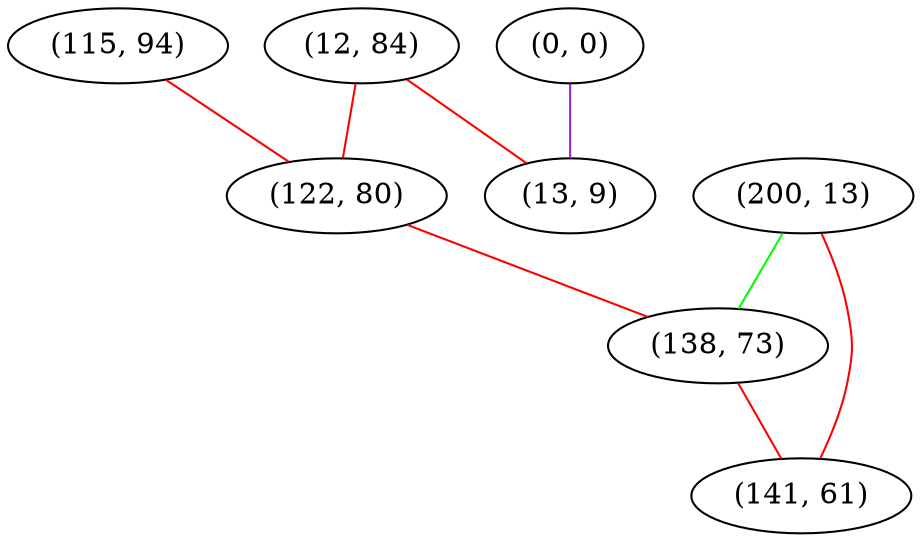 graph "" {
"(12, 84)";
"(200, 13)";
"(0, 0)";
"(115, 94)";
"(122, 80)";
"(13, 9)";
"(138, 73)";
"(141, 61)";
"(12, 84)" -- "(13, 9)"  [color=red, key=0, weight=1];
"(12, 84)" -- "(122, 80)"  [color=red, key=0, weight=1];
"(200, 13)" -- "(141, 61)"  [color=red, key=0, weight=1];
"(200, 13)" -- "(138, 73)"  [color=green, key=0, weight=2];
"(0, 0)" -- "(13, 9)"  [color=purple, key=0, weight=4];
"(115, 94)" -- "(122, 80)"  [color=red, key=0, weight=1];
"(122, 80)" -- "(138, 73)"  [color=red, key=0, weight=1];
"(138, 73)" -- "(141, 61)"  [color=red, key=0, weight=1];
}
